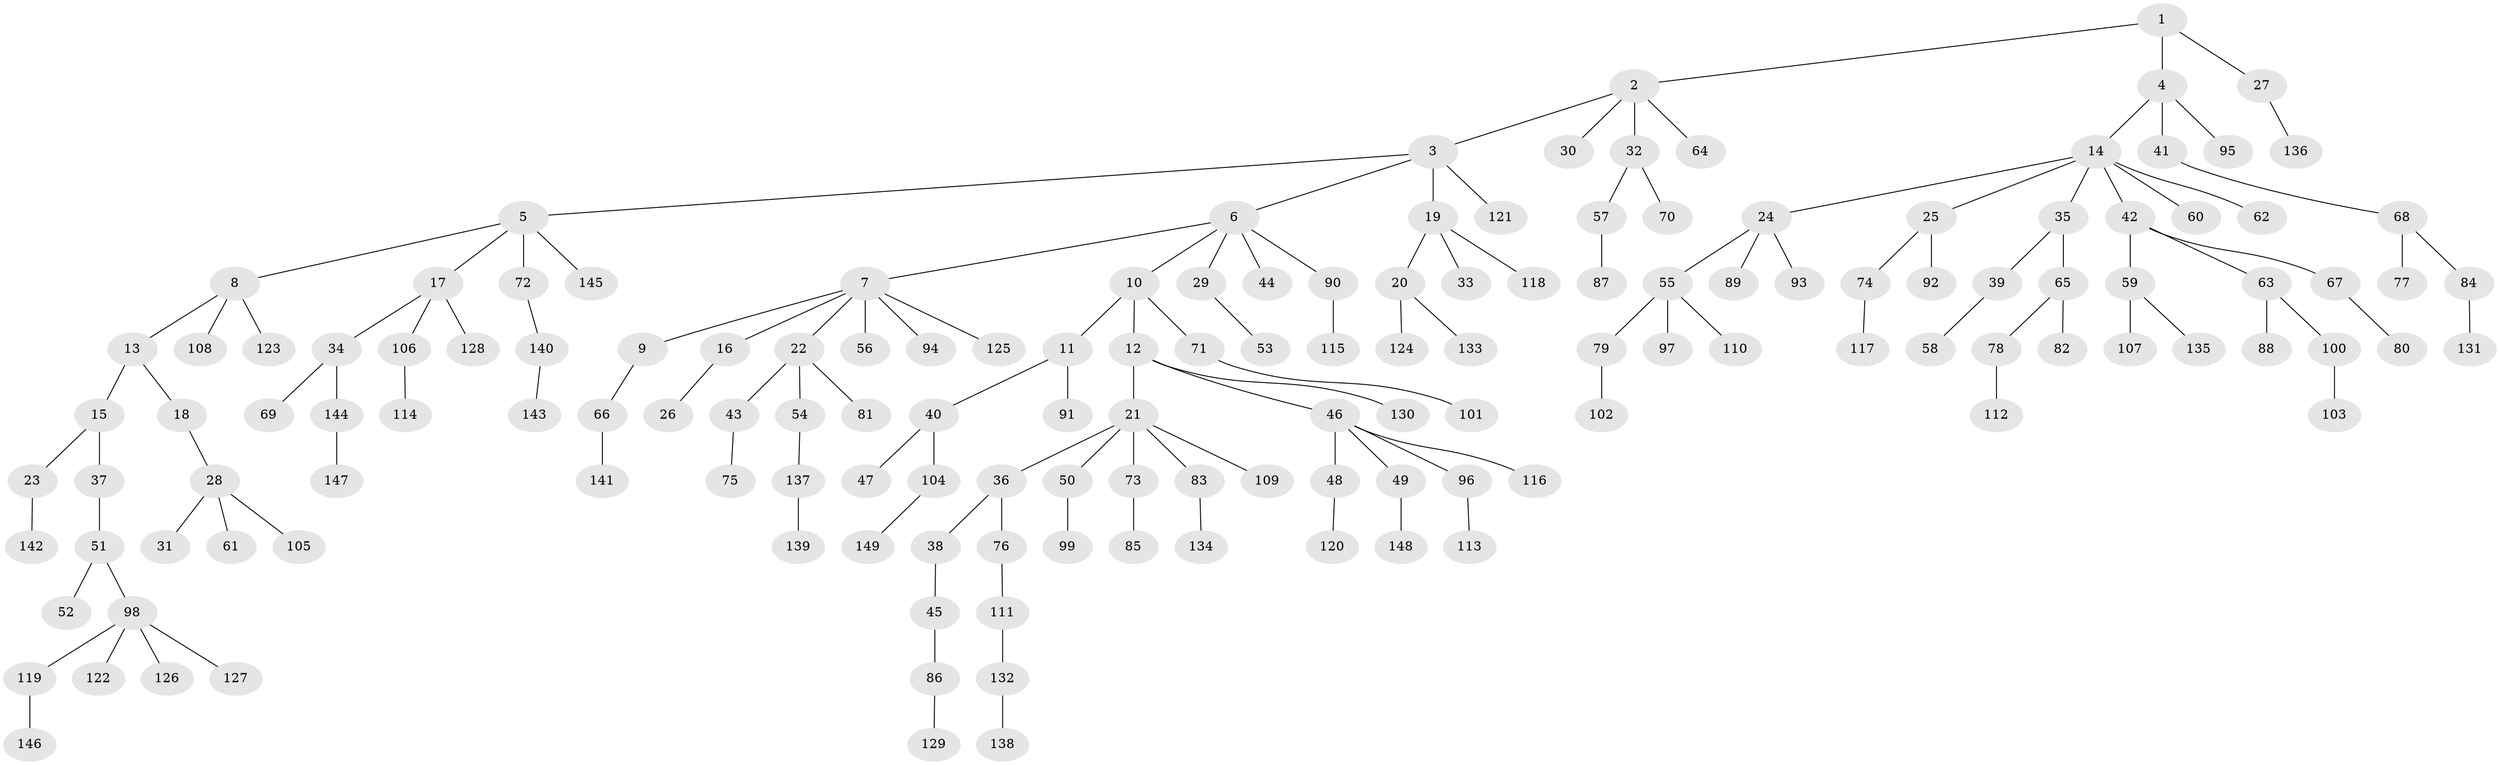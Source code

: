 // coarse degree distribution, {3: 0.09183673469387756, 8: 0.02040816326530612, 4: 0.07142857142857142, 7: 0.02040816326530612, 6: 0.030612244897959183, 2: 0.16326530612244897, 1: 0.6020408163265306}
// Generated by graph-tools (version 1.1) at 2025/42/03/06/25 10:42:03]
// undirected, 149 vertices, 148 edges
graph export_dot {
graph [start="1"]
  node [color=gray90,style=filled];
  1;
  2;
  3;
  4;
  5;
  6;
  7;
  8;
  9;
  10;
  11;
  12;
  13;
  14;
  15;
  16;
  17;
  18;
  19;
  20;
  21;
  22;
  23;
  24;
  25;
  26;
  27;
  28;
  29;
  30;
  31;
  32;
  33;
  34;
  35;
  36;
  37;
  38;
  39;
  40;
  41;
  42;
  43;
  44;
  45;
  46;
  47;
  48;
  49;
  50;
  51;
  52;
  53;
  54;
  55;
  56;
  57;
  58;
  59;
  60;
  61;
  62;
  63;
  64;
  65;
  66;
  67;
  68;
  69;
  70;
  71;
  72;
  73;
  74;
  75;
  76;
  77;
  78;
  79;
  80;
  81;
  82;
  83;
  84;
  85;
  86;
  87;
  88;
  89;
  90;
  91;
  92;
  93;
  94;
  95;
  96;
  97;
  98;
  99;
  100;
  101;
  102;
  103;
  104;
  105;
  106;
  107;
  108;
  109;
  110;
  111;
  112;
  113;
  114;
  115;
  116;
  117;
  118;
  119;
  120;
  121;
  122;
  123;
  124;
  125;
  126;
  127;
  128;
  129;
  130;
  131;
  132;
  133;
  134;
  135;
  136;
  137;
  138;
  139;
  140;
  141;
  142;
  143;
  144;
  145;
  146;
  147;
  148;
  149;
  1 -- 2;
  1 -- 4;
  1 -- 27;
  2 -- 3;
  2 -- 30;
  2 -- 32;
  2 -- 64;
  3 -- 5;
  3 -- 6;
  3 -- 19;
  3 -- 121;
  4 -- 14;
  4 -- 41;
  4 -- 95;
  5 -- 8;
  5 -- 17;
  5 -- 72;
  5 -- 145;
  6 -- 7;
  6 -- 10;
  6 -- 29;
  6 -- 44;
  6 -- 90;
  7 -- 9;
  7 -- 16;
  7 -- 22;
  7 -- 56;
  7 -- 94;
  7 -- 125;
  8 -- 13;
  8 -- 108;
  8 -- 123;
  9 -- 66;
  10 -- 11;
  10 -- 12;
  10 -- 71;
  11 -- 40;
  11 -- 91;
  12 -- 21;
  12 -- 46;
  12 -- 130;
  13 -- 15;
  13 -- 18;
  14 -- 24;
  14 -- 25;
  14 -- 35;
  14 -- 42;
  14 -- 60;
  14 -- 62;
  15 -- 23;
  15 -- 37;
  16 -- 26;
  17 -- 34;
  17 -- 106;
  17 -- 128;
  18 -- 28;
  19 -- 20;
  19 -- 33;
  19 -- 118;
  20 -- 124;
  20 -- 133;
  21 -- 36;
  21 -- 50;
  21 -- 73;
  21 -- 83;
  21 -- 109;
  22 -- 43;
  22 -- 54;
  22 -- 81;
  23 -- 142;
  24 -- 55;
  24 -- 89;
  24 -- 93;
  25 -- 74;
  25 -- 92;
  27 -- 136;
  28 -- 31;
  28 -- 61;
  28 -- 105;
  29 -- 53;
  32 -- 57;
  32 -- 70;
  34 -- 69;
  34 -- 144;
  35 -- 39;
  35 -- 65;
  36 -- 38;
  36 -- 76;
  37 -- 51;
  38 -- 45;
  39 -- 58;
  40 -- 47;
  40 -- 104;
  41 -- 68;
  42 -- 59;
  42 -- 63;
  42 -- 67;
  43 -- 75;
  45 -- 86;
  46 -- 48;
  46 -- 49;
  46 -- 96;
  46 -- 116;
  48 -- 120;
  49 -- 148;
  50 -- 99;
  51 -- 52;
  51 -- 98;
  54 -- 137;
  55 -- 79;
  55 -- 97;
  55 -- 110;
  57 -- 87;
  59 -- 107;
  59 -- 135;
  63 -- 88;
  63 -- 100;
  65 -- 78;
  65 -- 82;
  66 -- 141;
  67 -- 80;
  68 -- 77;
  68 -- 84;
  71 -- 101;
  72 -- 140;
  73 -- 85;
  74 -- 117;
  76 -- 111;
  78 -- 112;
  79 -- 102;
  83 -- 134;
  84 -- 131;
  86 -- 129;
  90 -- 115;
  96 -- 113;
  98 -- 119;
  98 -- 122;
  98 -- 126;
  98 -- 127;
  100 -- 103;
  104 -- 149;
  106 -- 114;
  111 -- 132;
  119 -- 146;
  132 -- 138;
  137 -- 139;
  140 -- 143;
  144 -- 147;
}
